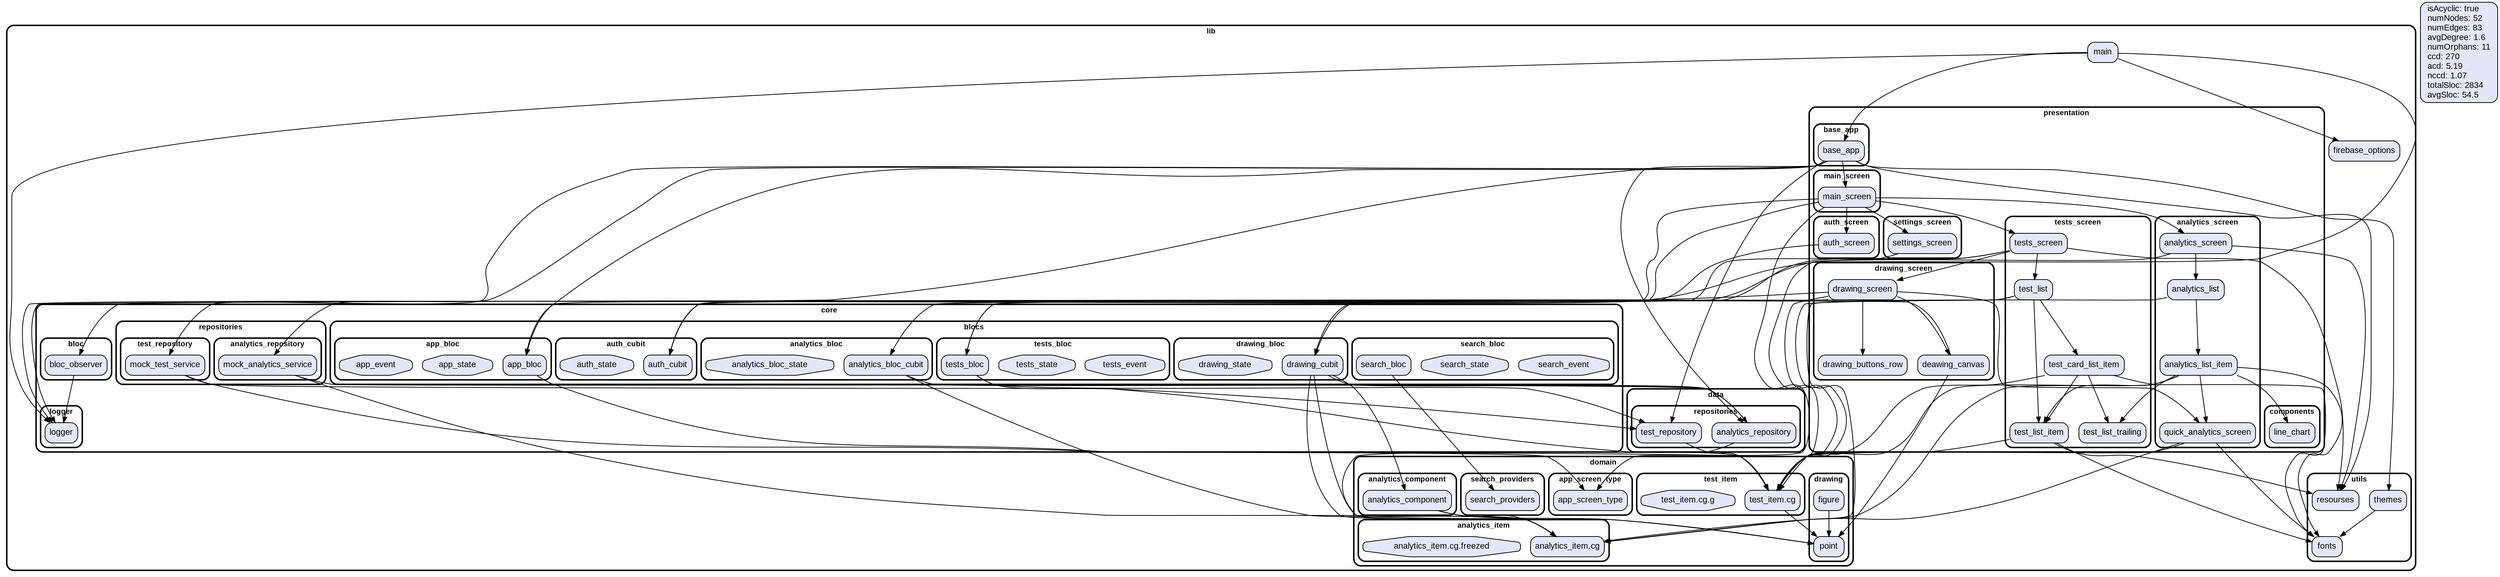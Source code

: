 digraph "" {
  graph [style=rounded fontname="Arial Black" fontsize=13 penwidth=2.6];
  node [shape=rect style="filled,rounded" fontname=Arial fontsize=15 fillcolor=Lavender penwidth=1.3];
  edge [penwidth=1.3];
  "/core/logger/logger.dart" [label="logger"];
  "/core/repositories/test_repository/mock_test_service.dart" [label="mock_test_service"];
  "/core/repositories/analytics_repository/mock_analytics_service.dart" [label="mock_analytics_service"];
  "/core/blocs/app_bloc/app_bloc.dart" [label="app_bloc"];
  "/core/blocs/app_bloc/app_state.dart" [label="app_state" shape=octagon];
  "/core/blocs/app_bloc/app_event.dart" [label="app_event" shape=octagon];
  "/core/blocs/analytics_bloc/analytics_bloc_cubit.dart" [label="analytics_bloc_cubit"];
  "/core/blocs/analytics_bloc/analytics_bloc_state.dart" [label="analytics_bloc_state" shape=octagon];
  "/core/blocs/search_bloc/search_event.dart" [label="search_event" shape=octagon];
  "/core/blocs/search_bloc/search_state.dart" [label="search_state" shape=octagon];
  "/core/blocs/search_bloc/search_bloc.dart" [label="search_bloc"];
  "/core/blocs/tests_bloc/tests_event.dart" [label="tests_event" shape=octagon];
  "/core/blocs/tests_bloc/tests_state.dart" [label="tests_state" shape=octagon];
  "/core/blocs/tests_bloc/tests_bloc.dart" [label="tests_bloc"];
  "/core/blocs/auth_cubit/auth_cubit.dart" [label="auth_cubit"];
  "/core/blocs/auth_cubit/auth_state.dart" [label="auth_state" shape=octagon];
  "/core/blocs/drawing_bloc/drawing_cubit.dart" [label="drawing_cubit"];
  "/core/blocs/drawing_bloc/drawing_state.dart" [label="drawing_state" shape=octagon];
  "/core/bloc/bloc_observer.dart" [label="bloc_observer"];
  "/firebase_options.dart" [label="firebase_options"];
  "/utils/fonts.dart" [label="fonts"];
  "/utils/themes.dart" [label="themes"];
  "/utils/resourses.dart" [label="resourses"];
  "/main.dart" [label="main"];
  "/data/repositories/test_repository.dart" [label="test_repository"];
  "/data/repositories/analytics_repository.dart" [label="analytics_repository"];
  "/domain/analytics_component/analytics_component.dart" [label="analytics_component"];
  "/domain/drawing/figure.dart" [label="figure"];
  "/domain/drawing/point.dart" [label="point"];
  "/domain/test_item/test_item.cg.dart" [label="test_item.cg"];
  "/domain/test_item/test_item.cg.g.dart" [label="test_item.cg.g" shape=octagon];
  "/domain/analytics_item/analytics_item.cg.dart" [label="analytics_item.cg"];
  "/domain/analytics_item/analytics_item.cg.freezed.dart" [label="analytics_item.cg.freezed" shape=octagon];
  "/domain/search_providers/search_providers.dart" [label="search_providers"];
  "/domain/app_screen_type/app_screen_type.dart" [label="app_screen_type"];
  "/presentation/base_app/base_app.dart" [label="base_app"];
  "/presentation/settings_screen/settings_screen.dart" [label="settings_screen"];
  "/presentation/tests_screen/test_list_item.dart" [label="test_list_item"];
  "/presentation/tests_screen/test_list_trailing.dart" [label="test_list_trailing"];
  "/presentation/tests_screen/test_card_list_item.dart" [label="test_card_list_item"];
  "/presentation/tests_screen/test_list.dart" [label="test_list"];
  "/presentation/tests_screen/tests_screen.dart" [label="tests_screen"];
  "/presentation/components/line_chart.dart" [label="line_chart"];
  "/presentation/drawing_screen/drawing_buttons_row.dart" [label="drawing_buttons_row"];
  "/presentation/drawing_screen/drawing_screen.dart" [label="drawing_screen"];
  "/presentation/drawing_screen/deawing_canvas.dart" [label="deawing_canvas"];
  "/presentation/analytics_screen/analytics_screen.dart" [label="analytics_screen"];
  "/presentation/analytics_screen/analytics_list.dart" [label="analytics_list"];
  "/presentation/analytics_screen/quick_analytics_screen.dart" [label="quick_analytics_screen"];
  "/presentation/analytics_screen/analytics_list_item.dart" [label="analytics_list_item"];
  "/presentation/main_screen/main_screen.dart" [label="main_screen"];
  "/presentation/auth_screen/auth_screen.dart" [label="auth_screen"];
  subgraph "cluster~" {
    label="lib";
    "/firebase_options.dart";
    "/main.dart";
    subgraph "cluster~/core" {
      label="core";
      subgraph "cluster~/core/logger" {
        label="logger";
        "/core/logger/logger.dart";
      }
      subgraph "cluster~/core/repositories" {
        label="repositories";
        subgraph "cluster~/core/repositories/test_repository" {
          label="test_repository";
          "/core/repositories/test_repository/mock_test_service.dart";
        }
        subgraph "cluster~/core/repositories/analytics_repository" {
          label="analytics_repository";
          "/core/repositories/analytics_repository/mock_analytics_service.dart";
        }
      }
      subgraph "cluster~/core/blocs" {
        label="blocs";
        subgraph "cluster~/core/blocs/app_bloc" {
          label="app_bloc";
          "/core/blocs/app_bloc/app_bloc.dart";
          "/core/blocs/app_bloc/app_state.dart";
          "/core/blocs/app_bloc/app_event.dart";
        }
        subgraph "cluster~/core/blocs/analytics_bloc" {
          label="analytics_bloc";
          "/core/blocs/analytics_bloc/analytics_bloc_cubit.dart";
          "/core/blocs/analytics_bloc/analytics_bloc_state.dart";
        }
        subgraph "cluster~/core/blocs/search_bloc" {
          label="search_bloc";
          "/core/blocs/search_bloc/search_event.dart";
          "/core/blocs/search_bloc/search_state.dart";
          "/core/blocs/search_bloc/search_bloc.dart";
        }
        subgraph "cluster~/core/blocs/tests_bloc" {
          label="tests_bloc";
          "/core/blocs/tests_bloc/tests_event.dart";
          "/core/blocs/tests_bloc/tests_state.dart";
          "/core/blocs/tests_bloc/tests_bloc.dart";
        }
        subgraph "cluster~/core/blocs/auth_cubit" {
          label="auth_cubit";
          "/core/blocs/auth_cubit/auth_cubit.dart";
          "/core/blocs/auth_cubit/auth_state.dart";
        }
        subgraph "cluster~/core/blocs/drawing_bloc" {
          label="drawing_bloc";
          "/core/blocs/drawing_bloc/drawing_cubit.dart";
          "/core/blocs/drawing_bloc/drawing_state.dart";
        }
      }
      subgraph "cluster~/core/bloc" {
        label="bloc";
        "/core/bloc/bloc_observer.dart";
      }
    }
    subgraph "cluster~/utils" {
      label="utils";
      "/utils/fonts.dart";
      "/utils/themes.dart";
      "/utils/resourses.dart";
    }
    subgraph "cluster~/data" {
      label="data";
      subgraph "cluster~/data/repositories" {
        label="repositories";
        "/data/repositories/test_repository.dart";
        "/data/repositories/analytics_repository.dart";
      }
    }
    subgraph "cluster~/domain" {
      label="domain";
      subgraph "cluster~/domain/analytics_component" {
        label="analytics_component";
        "/domain/analytics_component/analytics_component.dart";
      }
      subgraph "cluster~/domain/drawing" {
        label="drawing";
        "/domain/drawing/figure.dart";
        "/domain/drawing/point.dart";
      }
      subgraph "cluster~/domain/test_item" {
        label="test_item";
        "/domain/test_item/test_item.cg.dart";
        "/domain/test_item/test_item.cg.g.dart";
      }
      subgraph "cluster~/domain/analytics_item" {
        label="analytics_item";
        "/domain/analytics_item/analytics_item.cg.dart";
        "/domain/analytics_item/analytics_item.cg.freezed.dart";
      }
      subgraph "cluster~/domain/search_providers" {
        label="search_providers";
        "/domain/search_providers/search_providers.dart";
      }
      subgraph "cluster~/domain/app_screen_type" {
        label="app_screen_type";
        "/domain/app_screen_type/app_screen_type.dart";
      }
    }
    subgraph "cluster~/presentation" {
      label="presentation";
      subgraph "cluster~/presentation/base_app" {
        label="base_app";
        "/presentation/base_app/base_app.dart";
      }
      subgraph "cluster~/presentation/settings_screen" {
        label="settings_screen";
        "/presentation/settings_screen/settings_screen.dart";
      }
      subgraph "cluster~/presentation/tests_screen" {
        label="tests_screen";
        "/presentation/tests_screen/test_list_item.dart";
        "/presentation/tests_screen/test_list_trailing.dart";
        "/presentation/tests_screen/test_card_list_item.dart";
        "/presentation/tests_screen/test_list.dart";
        "/presentation/tests_screen/tests_screen.dart";
      }
      subgraph "cluster~/presentation/components" {
        label="components";
        "/presentation/components/line_chart.dart";
      }
      subgraph "cluster~/presentation/drawing_screen" {
        label="drawing_screen";
        "/presentation/drawing_screen/drawing_buttons_row.dart";
        "/presentation/drawing_screen/drawing_screen.dart";
        "/presentation/drawing_screen/deawing_canvas.dart";
      }
      subgraph "cluster~/presentation/analytics_screen" {
        label="analytics_screen";
        "/presentation/analytics_screen/analytics_screen.dart";
        "/presentation/analytics_screen/analytics_list.dart";
        "/presentation/analytics_screen/quick_analytics_screen.dart";
        "/presentation/analytics_screen/analytics_list_item.dart";
      }
      subgraph "cluster~/presentation/main_screen" {
        label="main_screen";
        "/presentation/main_screen/main_screen.dart";
      }
      subgraph "cluster~/presentation/auth_screen" {
        label="auth_screen";
        "/presentation/auth_screen/auth_screen.dart";
      }
    }
  }
  "/core/repositories/test_repository/mock_test_service.dart" -> "/data/repositories/test_repository.dart";
  "/core/repositories/test_repository/mock_test_service.dart" -> "/domain/test_item/test_item.cg.dart";
  "/core/repositories/analytics_repository/mock_analytics_service.dart" -> "/data/repositories/analytics_repository.dart";
  "/core/repositories/analytics_repository/mock_analytics_service.dart" -> "/domain/analytics_item/analytics_item.cg.dart";
  "/core/blocs/app_bloc/app_bloc.dart" -> "/domain/app_screen_type/app_screen_type.dart";
  "/core/blocs/analytics_bloc/analytics_bloc_cubit.dart" -> "/data/repositories/analytics_repository.dart";
  "/core/blocs/analytics_bloc/analytics_bloc_cubit.dart" -> "/domain/analytics_item/analytics_item.cg.dart";
  "/core/blocs/search_bloc/search_bloc.dart" -> "/domain/search_providers/search_providers.dart";
  "/core/blocs/tests_bloc/tests_bloc.dart" -> "/data/repositories/test_repository.dart";
  "/core/blocs/tests_bloc/tests_bloc.dart" -> "/domain/test_item/test_item.cg.dart";
  "/core/blocs/drawing_bloc/drawing_cubit.dart" -> "/data/repositories/analytics_repository.dart";
  "/core/blocs/drawing_bloc/drawing_cubit.dart" -> "/domain/analytics_component/analytics_component.dart";
  "/core/blocs/drawing_bloc/drawing_cubit.dart" -> "/domain/analytics_item/analytics_item.cg.dart";
  "/core/blocs/drawing_bloc/drawing_cubit.dart" -> "/domain/drawing/point.dart";
  "/core/bloc/bloc_observer.dart" -> "/core/logger/logger.dart";
  "/utils/themes.dart" -> "/utils/fonts.dart";
  "/main.dart" -> "/core/bloc/bloc_observer.dart";
  "/main.dart" -> "/firebase_options.dart";
  "/main.dart" -> "/presentation/base_app/base_app.dart";
  "/main.dart" -> "/core/logger/logger.dart";
  "/data/repositories/test_repository.dart" -> "/domain/test_item/test_item.cg.dart";
  "/data/repositories/analytics_repository.dart" -> "/domain/analytics_item/analytics_item.cg.dart";
  "/domain/analytics_component/analytics_component.dart" -> "/domain/analytics_item/analytics_item.cg.dart";
  "/domain/analytics_component/analytics_component.dart" -> "/domain/drawing/point.dart";
  "/domain/drawing/figure.dart" -> "/domain/drawing/point.dart";
  "/domain/test_item/test_item.cg.dart" -> "/domain/drawing/point.dart";
  "/presentation/base_app/base_app.dart" -> "/core/blocs/app_bloc/app_bloc.dart";
  "/presentation/base_app/base_app.dart" -> "/core/blocs/auth_cubit/auth_cubit.dart";
  "/presentation/base_app/base_app.dart" -> "/core/repositories/analytics_repository/mock_analytics_service.dart";
  "/presentation/base_app/base_app.dart" -> "/core/repositories/test_repository/mock_test_service.dart";
  "/presentation/base_app/base_app.dart" -> "/data/repositories/analytics_repository.dart";
  "/presentation/base_app/base_app.dart" -> "/data/repositories/test_repository.dart";
  "/presentation/base_app/base_app.dart" -> "/presentation/main_screen/main_screen.dart";
  "/presentation/base_app/base_app.dart" -> "/utils/resourses.dart";
  "/presentation/base_app/base_app.dart" -> "/utils/themes.dart";
  "/presentation/settings_screen/settings_screen.dart" -> "/core/blocs/auth_cubit/auth_cubit.dart";
  "/presentation/tests_screen/test_list_item.dart" -> "/domain/test_item/test_item.cg.dart";
  "/presentation/tests_screen/test_list_item.dart" -> "/utils/fonts.dart";
  "/presentation/tests_screen/test_list_item.dart" -> "/utils/resourses.dart";
  "/presentation/tests_screen/test_card_list_item.dart" -> "/domain/test_item/test_item.cg.dart";
  "/presentation/tests_screen/test_card_list_item.dart" -> "/presentation/tests_screen/test_list_item.dart";
  "/presentation/tests_screen/test_card_list_item.dart" -> "/presentation/tests_screen/test_list_trailing.dart";
  "/presentation/tests_screen/test_card_list_item.dart" -> "/utils/fonts.dart";
  "/presentation/tests_screen/test_list.dart" -> "/core/blocs/tests_bloc/tests_bloc.dart";
  "/presentation/tests_screen/test_list.dart" -> "/domain/test_item/test_item.cg.dart";
  "/presentation/tests_screen/test_list.dart" -> "/presentation/tests_screen/test_card_list_item.dart";
  "/presentation/tests_screen/test_list.dart" -> "/presentation/tests_screen/test_list_item.dart";
  "/presentation/tests_screen/tests_screen.dart" -> "/core/blocs/tests_bloc/tests_bloc.dart";
  "/presentation/tests_screen/tests_screen.dart" -> "/domain/test_item/test_item.cg.dart";
  "/presentation/tests_screen/tests_screen.dart" -> "/presentation/drawing_screen/drawing_screen.dart";
  "/presentation/tests_screen/tests_screen.dart" -> "/presentation/tests_screen/test_list.dart";
  "/presentation/tests_screen/tests_screen.dart" -> "/utils/resourses.dart";
  "/presentation/drawing_screen/drawing_screen.dart" -> "/core/blocs/drawing_bloc/drawing_cubit.dart";
  "/presentation/drawing_screen/drawing_screen.dart" -> "/core/logger/logger.dart";
  "/presentation/drawing_screen/drawing_screen.dart" -> "/domain/test_item/test_item.cg.dart";
  "/presentation/drawing_screen/drawing_screen.dart" -> "/presentation/analytics_screen/quick_analytics_screen.dart";
  "/presentation/drawing_screen/drawing_screen.dart" -> "/presentation/drawing_screen/deawing_canvas.dart";
  "/presentation/drawing_screen/drawing_screen.dart" -> "/presentation/drawing_screen/drawing_buttons_row.dart";
  "/presentation/drawing_screen/deawing_canvas.dart" -> "/core/blocs/drawing_bloc/drawing_cubit.dart";
  "/presentation/drawing_screen/deawing_canvas.dart" -> "/domain/drawing/point.dart";
  "/presentation/analytics_screen/analytics_screen.dart" -> "/core/blocs/analytics_bloc/analytics_bloc_cubit.dart";
  "/presentation/analytics_screen/analytics_screen.dart" -> "/presentation/analytics_screen/analytics_list.dart";
  "/presentation/analytics_screen/analytics_screen.dart" -> "/utils/resourses.dart";
  "/presentation/analytics_screen/analytics_list.dart" -> "/domain/analytics_item/analytics_item.cg.dart";
  "/presentation/analytics_screen/analytics_list.dart" -> "/presentation/analytics_screen/analytics_list_item.dart";
  "/presentation/analytics_screen/quick_analytics_screen.dart" -> "/domain/analytics_item/analytics_item.cg.dart";
  "/presentation/analytics_screen/quick_analytics_screen.dart" -> "/domain/test_item/test_item.cg.dart";
  "/presentation/analytics_screen/quick_analytics_screen.dart" -> "/utils/fonts.dart";
  "/presentation/analytics_screen/analytics_list_item.dart" -> "/domain/analytics_item/analytics_item.cg.dart";
  "/presentation/analytics_screen/analytics_list_item.dart" -> "/domain/test_item/test_item.cg.dart";
  "/presentation/analytics_screen/analytics_list_item.dart" -> "/presentation/analytics_screen/quick_analytics_screen.dart";
  "/presentation/analytics_screen/analytics_list_item.dart" -> "/presentation/components/line_chart.dart";
  "/presentation/analytics_screen/analytics_list_item.dart" -> "/presentation/tests_screen/test_list_item.dart";
  "/presentation/analytics_screen/analytics_list_item.dart" -> "/presentation/tests_screen/test_list_trailing.dart";
  "/presentation/analytics_screen/analytics_list_item.dart" -> "/utils/fonts.dart";
  "/presentation/main_screen/main_screen.dart" -> "/core/blocs/app_bloc/app_bloc.dart";
  "/presentation/main_screen/main_screen.dart" -> "/core/logger/logger.dart";
  "/presentation/main_screen/main_screen.dart" -> "/domain/app_screen_type/app_screen_type.dart";
  "/presentation/main_screen/main_screen.dart" -> "/presentation/analytics_screen/analytics_screen.dart";
  "/presentation/main_screen/main_screen.dart" -> "/presentation/auth_screen/auth_screen.dart";
  "/presentation/main_screen/main_screen.dart" -> "/presentation/settings_screen/settings_screen.dart";
  "/presentation/main_screen/main_screen.dart" -> "/presentation/tests_screen/tests_screen.dart";
  "/presentation/auth_screen/auth_screen.dart" -> "/core/blocs/auth_cubit/auth_cubit.dart";
  "metrics" [label=" isAcyclic: true \l numNodes: 52  \l numEdges: 83  \l avgDegree: 1.6 \l numOrphans: 11 \l ccd: 270 \l acd: 5.19 \l nccd: 1.07 \l totalSloc: 2834 \l avgSloc: 54.5 \l"];
}
